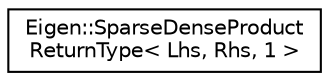 digraph "Graphical Class Hierarchy"
{
  edge [fontname="Helvetica",fontsize="10",labelfontname="Helvetica",labelfontsize="10"];
  node [fontname="Helvetica",fontsize="10",shape=record];
  rankdir="LR";
  Node1 [label="Eigen::SparseDenseProduct\lReturnType\< Lhs, Rhs, 1 \>",height=0.2,width=0.4,color="black", fillcolor="white", style="filled",URL="$struct_eigen_1_1_sparse_dense_product_return_type_3_01_lhs_00_01_rhs_00_011_01_4.html"];
}
